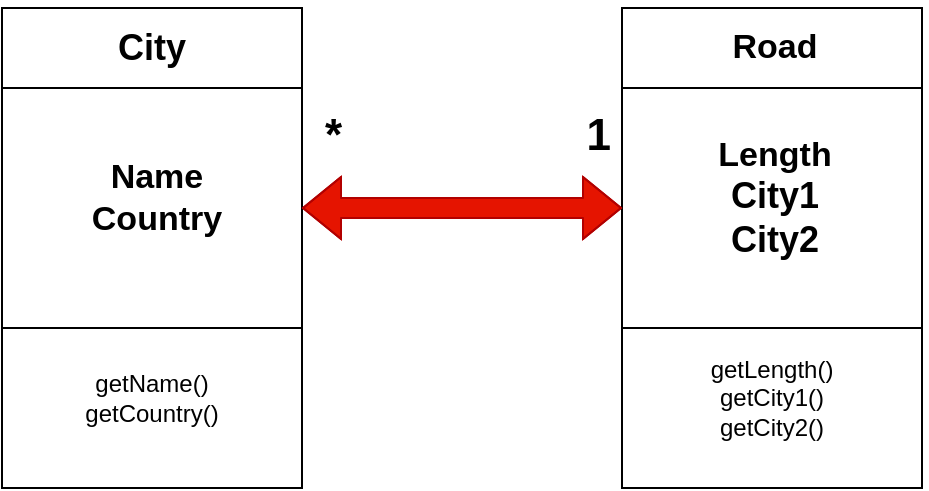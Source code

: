 <mxfile>
    <diagram id="mScz3pLDrZ36iKYnN8an" name="Page-1">
        <mxGraphModel dx="671" dy="432" grid="1" gridSize="10" guides="1" tooltips="1" connect="1" arrows="1" fold="1" page="1" pageScale="1" pageWidth="850" pageHeight="1100" math="0" shadow="0">
            <root>
                <mxCell id="0"/>
                <mxCell id="1" parent="0"/>
                <mxCell id="2" value="" style="rounded=0;whiteSpace=wrap;html=1;" parent="1" vertex="1">
                    <mxGeometry x="180" y="40" width="150" height="240" as="geometry"/>
                </mxCell>
                <mxCell id="4" value="" style="rounded=0;whiteSpace=wrap;html=1;" parent="1" vertex="1">
                    <mxGeometry x="180" y="40" width="150" height="40" as="geometry"/>
                </mxCell>
                <mxCell id="6" value="" style="rounded=0;whiteSpace=wrap;html=1;" parent="1" vertex="1">
                    <mxGeometry x="180" y="80" width="150" height="120" as="geometry"/>
                </mxCell>
                <mxCell id="8" value="&lt;b&gt;&lt;font style=&quot;font-size: 18px;&quot;&gt;City&lt;/font&gt;&lt;/b&gt;" style="text;html=1;strokeColor=none;fillColor=none;align=center;verticalAlign=middle;whiteSpace=wrap;rounded=0;" vertex="1" parent="1">
                    <mxGeometry x="225" y="45" width="60" height="30" as="geometry"/>
                </mxCell>
                <mxCell id="9" value="&lt;b style=&quot;font-size: 17px;&quot;&gt;Name&lt;br&gt;Country&lt;/b&gt;" style="text;html=1;strokeColor=none;fillColor=none;align=center;verticalAlign=middle;whiteSpace=wrap;rounded=0;" vertex="1" parent="1">
                    <mxGeometry x="210" y="105" width="95" height="60" as="geometry"/>
                </mxCell>
                <mxCell id="10" value="getName()&lt;br&gt;getCountry()" style="text;html=1;strokeColor=none;fillColor=none;align=center;verticalAlign=middle;whiteSpace=wrap;rounded=0;" vertex="1" parent="1">
                    <mxGeometry x="225" y="220" width="60" height="30" as="geometry"/>
                </mxCell>
                <mxCell id="17" value="" style="rounded=0;whiteSpace=wrap;html=1;" vertex="1" parent="1">
                    <mxGeometry x="490" y="40" width="150" height="240" as="geometry"/>
                </mxCell>
                <mxCell id="18" value="" style="rounded=0;whiteSpace=wrap;html=1;" vertex="1" parent="1">
                    <mxGeometry x="490" y="40" width="150" height="40" as="geometry"/>
                </mxCell>
                <mxCell id="19" value="" style="rounded=0;whiteSpace=wrap;html=1;" vertex="1" parent="1">
                    <mxGeometry x="490" y="80" width="150" height="120" as="geometry"/>
                </mxCell>
                <mxCell id="20" value="&lt;b&gt;&lt;font style=&quot;font-size: 17px;&quot;&gt;Road&lt;/font&gt;&lt;/b&gt;" style="text;html=1;strokeColor=none;fillColor=none;align=center;verticalAlign=middle;whiteSpace=wrap;rounded=0;strokeWidth=4;perimeterSpacing=3;" vertex="1" parent="1">
                    <mxGeometry x="490" y="36" width="152.5" height="47.5" as="geometry"/>
                </mxCell>
                <mxCell id="22" value="getLength()&lt;br&gt;getCity1()&lt;br&gt;getCity2()" style="text;html=1;strokeColor=none;fillColor=none;align=center;verticalAlign=middle;whiteSpace=wrap;rounded=0;" vertex="1" parent="1">
                    <mxGeometry x="535" y="220" width="60" height="30" as="geometry"/>
                </mxCell>
                <mxCell id="23" value="&lt;span style=&quot;font-size: 17px;&quot;&gt;&lt;b&gt;Length&lt;br&gt;&lt;/b&gt;&lt;/span&gt;&lt;b style=&quot;font-size: 18px;&quot;&gt;City1&lt;br&gt;City2&lt;/b&gt;" style="text;html=1;strokeColor=none;fillColor=none;align=center;verticalAlign=middle;whiteSpace=wrap;rounded=0;" vertex="1" parent="1">
                    <mxGeometry x="518.75" y="105" width="95" height="60" as="geometry"/>
                </mxCell>
                <mxCell id="24" value="" style="shape=flexArrow;endArrow=classic;startArrow=classic;html=1;fontSize=18;entryX=0;entryY=0.5;entryDx=0;entryDy=0;exitX=1;exitY=0.5;exitDx=0;exitDy=0;fillColor=#e51400;strokeColor=#B20000;" edge="1" parent="1" source="6" target="19">
                    <mxGeometry width="100" height="100" relative="1" as="geometry">
                        <mxPoint x="370" y="180" as="sourcePoint"/>
                        <mxPoint x="470" y="80" as="targetPoint"/>
                        <Array as="points">
                            <mxPoint x="410" y="140"/>
                        </Array>
                    </mxGeometry>
                </mxCell>
                <mxCell id="26" value="&lt;b&gt;&lt;font style=&quot;font-size: 22px;&quot;&gt;*&amp;nbsp; &amp;nbsp; &amp;nbsp; &amp;nbsp; &amp;nbsp; &amp;nbsp; &amp;nbsp; &amp;nbsp; &amp;nbsp; &amp;nbsp; 1&lt;/font&gt;&lt;/b&gt;" style="text;html=1;strokeColor=none;fillColor=none;align=center;verticalAlign=middle;whiteSpace=wrap;rounded=0;strokeWidth=4;fontSize=18;" vertex="1" parent="1">
                    <mxGeometry x="330" y="88.5" width="166" height="30" as="geometry"/>
                </mxCell>
            </root>
        </mxGraphModel>
    </diagram>
</mxfile>